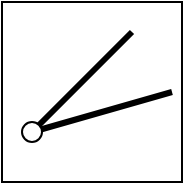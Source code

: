 <mxfile version="20.7.4" type="device"><diagram id="54T-roG1KQJu4MbjeIv1" name="Страница 1"><mxGraphModel dx="230" dy="163" grid="1" gridSize="10" guides="1" tooltips="1" connect="1" arrows="1" fold="1" page="1" pageScale="1" pageWidth="827" pageHeight="1169" math="0" shadow="0"><root><mxCell id="0"/><mxCell id="1" parent="0"/><mxCell id="-ipajAa1rnXLumn3CqzY-12" value="" style="whiteSpace=wrap;html=1;aspect=fixed;fillColor=none;" vertex="1" parent="1"><mxGeometry x="205" y="335" width="90" height="90" as="geometry"/></mxCell><mxCell id="-ipajAa1rnXLumn3CqzY-64" value="" style="endArrow=none;html=1;rounded=0;strokeWidth=3;" edge="1" parent="1"><mxGeometry width="50" height="50" relative="1" as="geometry"><mxPoint x="220" y="400" as="sourcePoint"/><mxPoint x="270" y="350" as="targetPoint"/></mxGeometry></mxCell><mxCell id="-ipajAa1rnXLumn3CqzY-65" value="" style="endArrow=none;html=1;rounded=0;strokeWidth=3;" edge="1" parent="1"><mxGeometry width="50" height="50" relative="1" as="geometry"><mxPoint x="220.0" y="400" as="sourcePoint"/><mxPoint x="290" y="380" as="targetPoint"/></mxGeometry></mxCell><mxCell id="-ipajAa1rnXLumn3CqzY-67" value="" style="ellipse;whiteSpace=wrap;html=1;aspect=fixed;fillColor=default;" vertex="1" parent="1"><mxGeometry x="215" y="395" width="10" height="10" as="geometry"/></mxCell></root></mxGraphModel></diagram></mxfile>